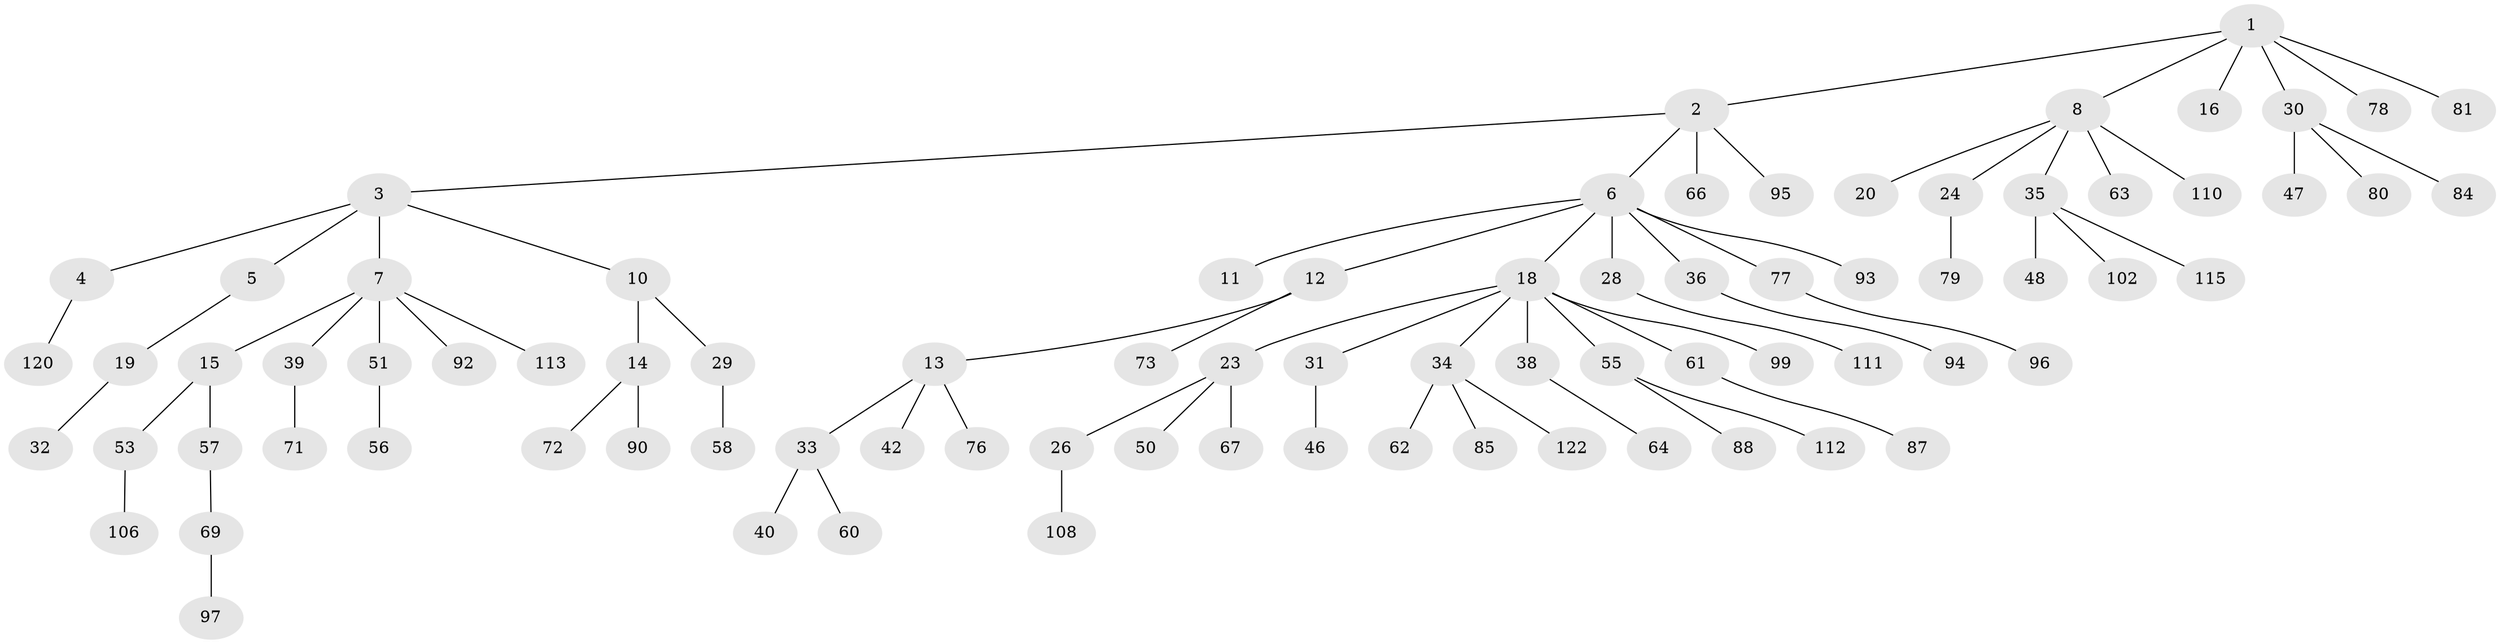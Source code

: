 // Generated by graph-tools (version 1.1) at 2025/24/03/03/25 07:24:08]
// undirected, 83 vertices, 82 edges
graph export_dot {
graph [start="1"]
  node [color=gray90,style=filled];
  1 [super="+45"];
  2 [super="+25"];
  3;
  4 [super="+91"];
  5;
  6 [super="+17"];
  7 [super="+9"];
  8 [super="+44"];
  10 [super="+49"];
  11;
  12;
  13 [super="+21"];
  14 [super="+68"];
  15 [super="+119"];
  16;
  18 [super="+22"];
  19;
  20 [super="+117"];
  23 [super="+27"];
  24 [super="+37"];
  26 [super="+105"];
  28 [super="+52"];
  29;
  30 [super="+54"];
  31;
  32 [super="+104"];
  33 [super="+43"];
  34 [super="+59"];
  35 [super="+89"];
  36 [super="+41"];
  38 [super="+83"];
  39 [super="+114"];
  40;
  42 [super="+107"];
  46 [super="+74"];
  47;
  48;
  50;
  51 [super="+121"];
  53 [super="+86"];
  55 [super="+70"];
  56;
  57 [super="+101"];
  58 [super="+65"];
  60;
  61 [super="+100"];
  62;
  63 [super="+116"];
  64;
  66;
  67;
  69;
  71;
  72;
  73 [super="+75"];
  76;
  77;
  78;
  79;
  80 [super="+82"];
  81;
  84;
  85;
  87;
  88;
  90;
  92;
  93 [super="+98"];
  94;
  95;
  96 [super="+109"];
  97 [super="+103"];
  99;
  102;
  106 [super="+118"];
  108;
  110;
  111;
  112;
  113;
  115;
  120;
  122;
  1 -- 2;
  1 -- 8;
  1 -- 16;
  1 -- 30;
  1 -- 78;
  1 -- 81;
  2 -- 3;
  2 -- 6;
  2 -- 66;
  2 -- 95;
  3 -- 4;
  3 -- 5;
  3 -- 7;
  3 -- 10;
  4 -- 120;
  5 -- 19;
  6 -- 11;
  6 -- 12;
  6 -- 28;
  6 -- 77;
  6 -- 93;
  6 -- 18;
  6 -- 36;
  7 -- 15;
  7 -- 51;
  7 -- 92;
  7 -- 113;
  7 -- 39;
  8 -- 20;
  8 -- 24;
  8 -- 35;
  8 -- 110;
  8 -- 63;
  10 -- 14;
  10 -- 29;
  12 -- 13;
  12 -- 73;
  13 -- 76;
  13 -- 33;
  13 -- 42;
  14 -- 72;
  14 -- 90;
  15 -- 53;
  15 -- 57;
  18 -- 31;
  18 -- 55;
  18 -- 61;
  18 -- 34;
  18 -- 99;
  18 -- 38;
  18 -- 23;
  19 -- 32;
  23 -- 26;
  23 -- 67;
  23 -- 50;
  24 -- 79;
  26 -- 108;
  28 -- 111;
  29 -- 58;
  30 -- 47;
  30 -- 80;
  30 -- 84;
  31 -- 46;
  33 -- 40;
  33 -- 60;
  34 -- 62;
  34 -- 85;
  34 -- 122;
  35 -- 48;
  35 -- 102;
  35 -- 115;
  36 -- 94;
  38 -- 64;
  39 -- 71;
  51 -- 56;
  53 -- 106;
  55 -- 88;
  55 -- 112;
  57 -- 69;
  61 -- 87;
  69 -- 97;
  77 -- 96;
}
